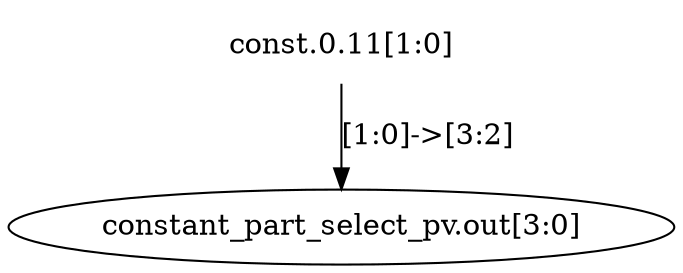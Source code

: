 digraph G {
	"const.0.11" [shape=none, label="const.0.11[1:0]"];
	"const.0.11" -> "constant_part_select_pv.out"[label="[1:0]->[3:2]"];
	"constant_part_select_pv.out" [shape=ellipse, label="constant_part_select_pv.out[3:0]"];
}
